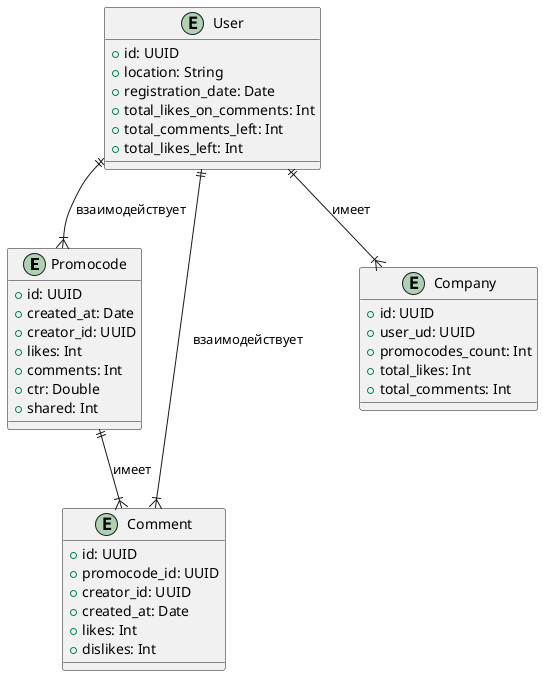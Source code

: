 @startuml
entity Promocode {
    +id: UUID
    +created_at: Date
    +creator_id: UUID 
    +likes: Int
    +comments: Int
    +ctr: Double
    +shared: Int
}

entity Comment {
    +id: UUID
    +promocode_id: UUID
    +creator_id: UUID
    +created_at: Date
    +likes: Int
    +dislikes: Int
}

entity User {
    +id: UUID
    +location: String
    +registration_date: Date
    +total_likes_on_comments: Int
    +total_comments_left: Int
    +total_likes_left: Int
}

entity Company {
    +id: UUID
    +user_ud: UUID
    +promocodes_count: Int
    +total_likes: Int
    +total_comments: Int
}

Promocode ||--|{ Comment : имеет
User ||--|{ Company : имеет
User ||--|{ Comment : взаимодействует
User ||--|{ Promocode : взаимодействует



@enduml